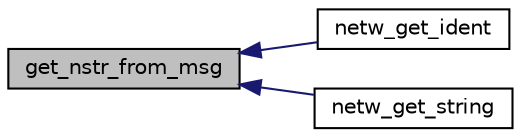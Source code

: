 digraph G
{
  edge [fontname="Helvetica",fontsize="10",labelfontname="Helvetica",labelfontsize="10"];
  node [fontname="Helvetica",fontsize="10",shape=record];
  rankdir=LR;
  Node1 [label="get_nstr_from_msg",height=0.2,width=0.4,color="black", fillcolor="grey75", style="filled" fontcolor="black"];
  Node1 -> Node2 [dir=back,color="midnightblue",fontsize="10",style="solid",fontname="Helvetica"];
  Node2 [label="netw_get_ident",height=0.2,width=0.4,color="black", fillcolor="white", style="filled",URL="$n__network__msg_8c.html#af2d84e34e50db7b3b7aca16c6bdb06f8",tooltip="Retrieves identification from netwmsg."];
  Node1 -> Node3 [dir=back,color="midnightblue",fontsize="10",style="solid",fontname="Helvetica"];
  Node3 [label="netw_get_string",height=0.2,width=0.4,color="black", fillcolor="white", style="filled",URL="$n__network__msg_8c.html#a810dcf6c6b78b21137c626ba499228ff",tooltip="Retrieves string from netwmsg."];
}
